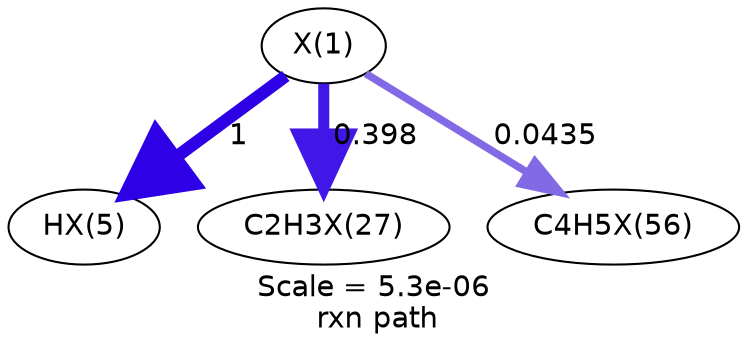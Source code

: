 digraph reaction_paths {
center=1;
s33 -> s34[fontname="Helvetica", style="setlinewidth(6)", arrowsize=3, color="0.7, 1.5, 0.9"
, label=" 1"];
s33 -> s35[fontname="Helvetica", style="setlinewidth(5.31)", arrowsize=2.65, color="0.7, 0.898, 0.9"
, label=" 0.398"];
s33 -> s44[fontname="Helvetica", style="setlinewidth(3.63)", arrowsize=1.82, color="0.7, 0.543, 0.9"
, label=" 0.0435"];
s33 [ fontname="Helvetica", label="X(1)"];
s34 [ fontname="Helvetica", label="HX(5)"];
s35 [ fontname="Helvetica", label="C2H3X(27)"];
s44 [ fontname="Helvetica", label="C4H5X(56)"];
 label = "Scale = 5.3e-06\l rxn path";
 fontname = "Helvetica";
}
